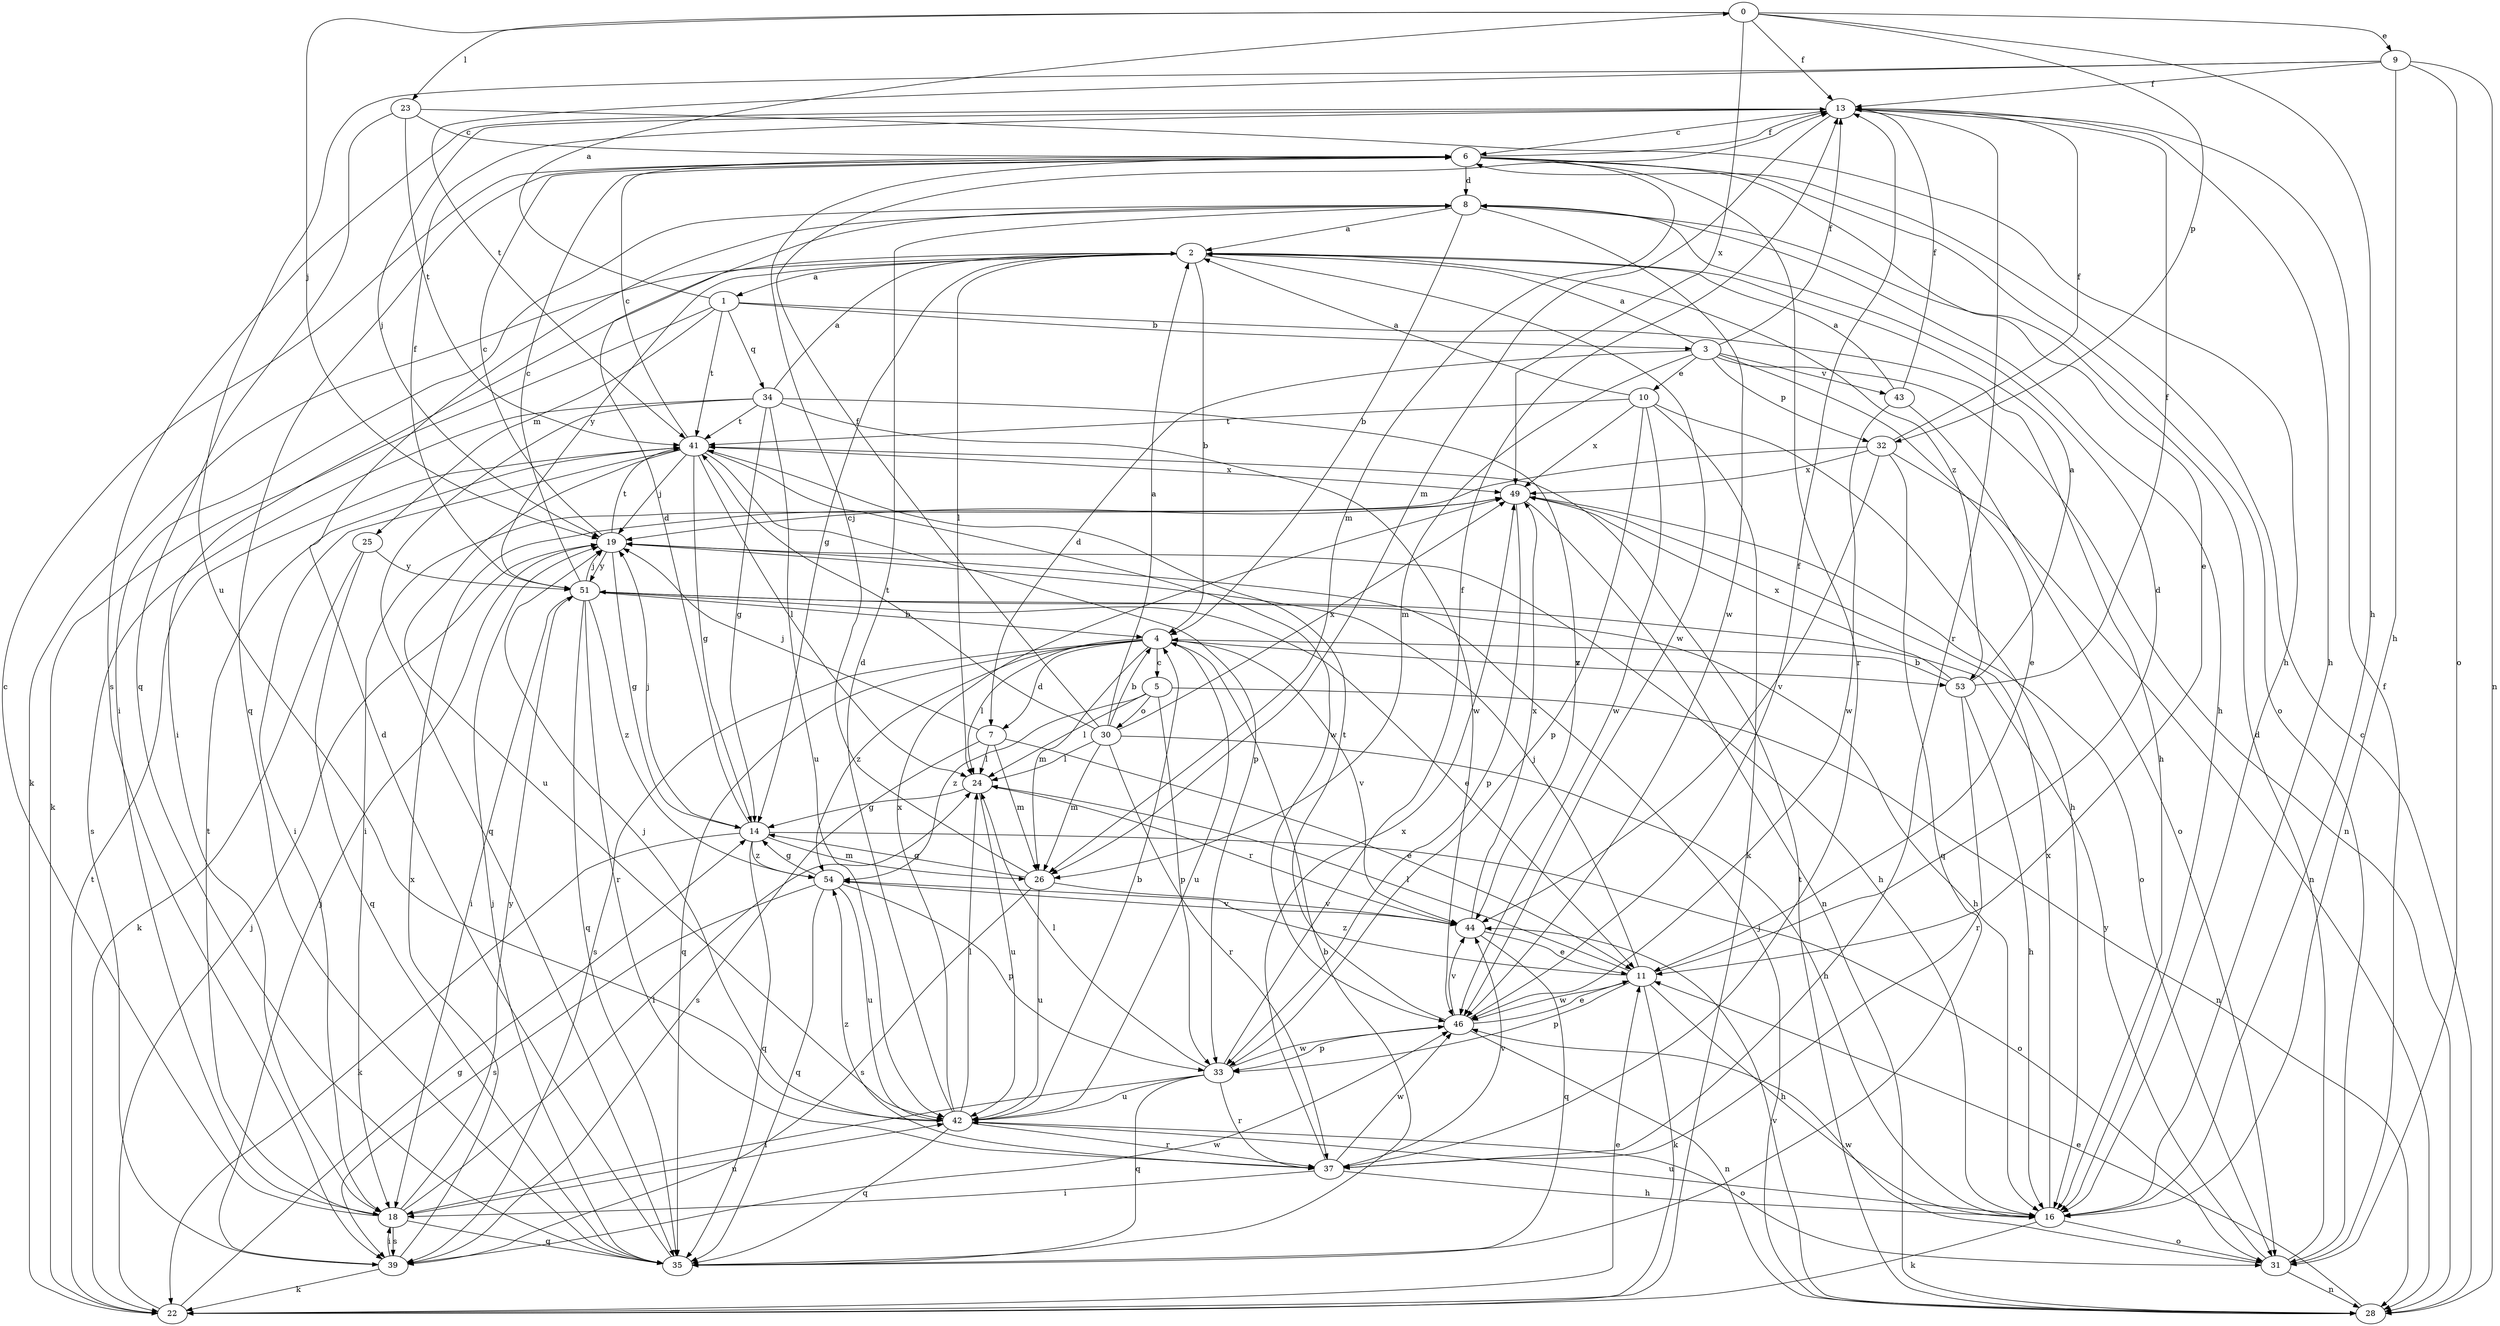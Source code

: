 strict digraph  {
0;
1;
2;
3;
4;
5;
6;
7;
8;
9;
10;
11;
13;
14;
16;
18;
19;
22;
23;
24;
25;
26;
28;
30;
31;
32;
33;
34;
35;
37;
39;
41;
42;
43;
44;
46;
49;
51;
53;
54;
0 -> 9  [label=e];
0 -> 13  [label=f];
0 -> 16  [label=h];
0 -> 19  [label=j];
0 -> 23  [label=l];
0 -> 32  [label=p];
0 -> 49  [label=x];
1 -> 0  [label=a];
1 -> 3  [label=b];
1 -> 16  [label=h];
1 -> 22  [label=k];
1 -> 25  [label=m];
1 -> 34  [label=q];
1 -> 41  [label=t];
2 -> 1  [label=a];
2 -> 4  [label=b];
2 -> 14  [label=g];
2 -> 18  [label=i];
2 -> 22  [label=k];
2 -> 24  [label=l];
2 -> 46  [label=w];
2 -> 51  [label=y];
2 -> 53  [label=z];
3 -> 2  [label=a];
3 -> 7  [label=d];
3 -> 10  [label=e];
3 -> 11  [label=e];
3 -> 13  [label=f];
3 -> 26  [label=m];
3 -> 28  [label=n];
3 -> 32  [label=p];
3 -> 43  [label=v];
4 -> 5  [label=c];
4 -> 7  [label=d];
4 -> 24  [label=l];
4 -> 26  [label=m];
4 -> 35  [label=q];
4 -> 39  [label=s];
4 -> 42  [label=u];
4 -> 44  [label=v];
4 -> 53  [label=z];
4 -> 54  [label=z];
5 -> 24  [label=l];
5 -> 28  [label=n];
5 -> 30  [label=o];
5 -> 33  [label=p];
5 -> 54  [label=z];
6 -> 8  [label=d];
6 -> 11  [label=e];
6 -> 13  [label=f];
6 -> 26  [label=m];
6 -> 31  [label=o];
6 -> 35  [label=q];
6 -> 37  [label=r];
7 -> 11  [label=e];
7 -> 19  [label=j];
7 -> 24  [label=l];
7 -> 26  [label=m];
7 -> 39  [label=s];
8 -> 2  [label=a];
8 -> 4  [label=b];
8 -> 16  [label=h];
8 -> 18  [label=i];
8 -> 46  [label=w];
9 -> 13  [label=f];
9 -> 16  [label=h];
9 -> 28  [label=n];
9 -> 31  [label=o];
9 -> 41  [label=t];
9 -> 42  [label=u];
10 -> 2  [label=a];
10 -> 16  [label=h];
10 -> 22  [label=k];
10 -> 33  [label=p];
10 -> 41  [label=t];
10 -> 46  [label=w];
10 -> 49  [label=x];
11 -> 8  [label=d];
11 -> 16  [label=h];
11 -> 19  [label=j];
11 -> 22  [label=k];
11 -> 24  [label=l];
11 -> 33  [label=p];
11 -> 46  [label=w];
11 -> 54  [label=z];
13 -> 6  [label=c];
13 -> 16  [label=h];
13 -> 19  [label=j];
13 -> 26  [label=m];
13 -> 37  [label=r];
13 -> 39  [label=s];
14 -> 8  [label=d];
14 -> 19  [label=j];
14 -> 22  [label=k];
14 -> 26  [label=m];
14 -> 31  [label=o];
14 -> 35  [label=q];
14 -> 54  [label=z];
16 -> 22  [label=k];
16 -> 31  [label=o];
16 -> 42  [label=u];
16 -> 49  [label=x];
18 -> 6  [label=c];
18 -> 24  [label=l];
18 -> 35  [label=q];
18 -> 39  [label=s];
18 -> 41  [label=t];
18 -> 42  [label=u];
18 -> 51  [label=y];
19 -> 6  [label=c];
19 -> 14  [label=g];
19 -> 16  [label=h];
19 -> 41  [label=t];
19 -> 51  [label=y];
22 -> 11  [label=e];
22 -> 14  [label=g];
22 -> 19  [label=j];
22 -> 41  [label=t];
23 -> 6  [label=c];
23 -> 16  [label=h];
23 -> 35  [label=q];
23 -> 41  [label=t];
24 -> 14  [label=g];
24 -> 42  [label=u];
24 -> 44  [label=r];
25 -> 22  [label=k];
25 -> 35  [label=q];
25 -> 51  [label=y];
26 -> 6  [label=c];
26 -> 14  [label=g];
26 -> 39  [label=s];
26 -> 42  [label=u];
26 -> 44  [label=v];
28 -> 6  [label=c];
28 -> 11  [label=e];
28 -> 19  [label=j];
28 -> 41  [label=t];
28 -> 44  [label=v];
30 -> 2  [label=a];
30 -> 4  [label=b];
30 -> 13  [label=f];
30 -> 16  [label=h];
30 -> 24  [label=l];
30 -> 26  [label=m];
30 -> 37  [label=r];
30 -> 41  [label=t];
30 -> 49  [label=x];
31 -> 8  [label=d];
31 -> 13  [label=f];
31 -> 28  [label=n];
31 -> 46  [label=w];
31 -> 51  [label=y];
32 -> 13  [label=f];
32 -> 18  [label=i];
32 -> 28  [label=n];
32 -> 35  [label=q];
32 -> 44  [label=v];
32 -> 49  [label=x];
33 -> 13  [label=f];
33 -> 18  [label=i];
33 -> 24  [label=l];
33 -> 35  [label=q];
33 -> 37  [label=r];
33 -> 42  [label=u];
33 -> 46  [label=w];
34 -> 2  [label=a];
34 -> 14  [label=g];
34 -> 35  [label=q];
34 -> 39  [label=s];
34 -> 41  [label=t];
34 -> 42  [label=u];
34 -> 44  [label=v];
34 -> 46  [label=w];
35 -> 4  [label=b];
35 -> 8  [label=d];
35 -> 19  [label=j];
37 -> 16  [label=h];
37 -> 18  [label=i];
37 -> 44  [label=v];
37 -> 46  [label=w];
37 -> 49  [label=x];
37 -> 54  [label=z];
39 -> 18  [label=i];
39 -> 19  [label=j];
39 -> 22  [label=k];
39 -> 46  [label=w];
39 -> 49  [label=x];
41 -> 6  [label=c];
41 -> 14  [label=g];
41 -> 18  [label=i];
41 -> 19  [label=j];
41 -> 24  [label=l];
41 -> 33  [label=p];
41 -> 42  [label=u];
41 -> 46  [label=w];
41 -> 49  [label=x];
42 -> 4  [label=b];
42 -> 8  [label=d];
42 -> 19  [label=j];
42 -> 24  [label=l];
42 -> 31  [label=o];
42 -> 35  [label=q];
42 -> 37  [label=r];
42 -> 49  [label=x];
43 -> 2  [label=a];
43 -> 13  [label=f];
43 -> 31  [label=o];
43 -> 46  [label=w];
44 -> 11  [label=e];
44 -> 35  [label=q];
44 -> 49  [label=x];
46 -> 11  [label=e];
46 -> 13  [label=f];
46 -> 28  [label=n];
46 -> 33  [label=p];
46 -> 41  [label=t];
46 -> 44  [label=v];
49 -> 19  [label=j];
49 -> 28  [label=n];
49 -> 31  [label=o];
49 -> 33  [label=p];
51 -> 4  [label=b];
51 -> 6  [label=c];
51 -> 11  [label=e];
51 -> 13  [label=f];
51 -> 16  [label=h];
51 -> 18  [label=i];
51 -> 19  [label=j];
51 -> 35  [label=q];
51 -> 37  [label=r];
51 -> 54  [label=z];
53 -> 2  [label=a];
53 -> 4  [label=b];
53 -> 13  [label=f];
53 -> 16  [label=h];
53 -> 37  [label=r];
53 -> 49  [label=x];
54 -> 14  [label=g];
54 -> 33  [label=p];
54 -> 35  [label=q];
54 -> 39  [label=s];
54 -> 42  [label=u];
54 -> 44  [label=v];
}

